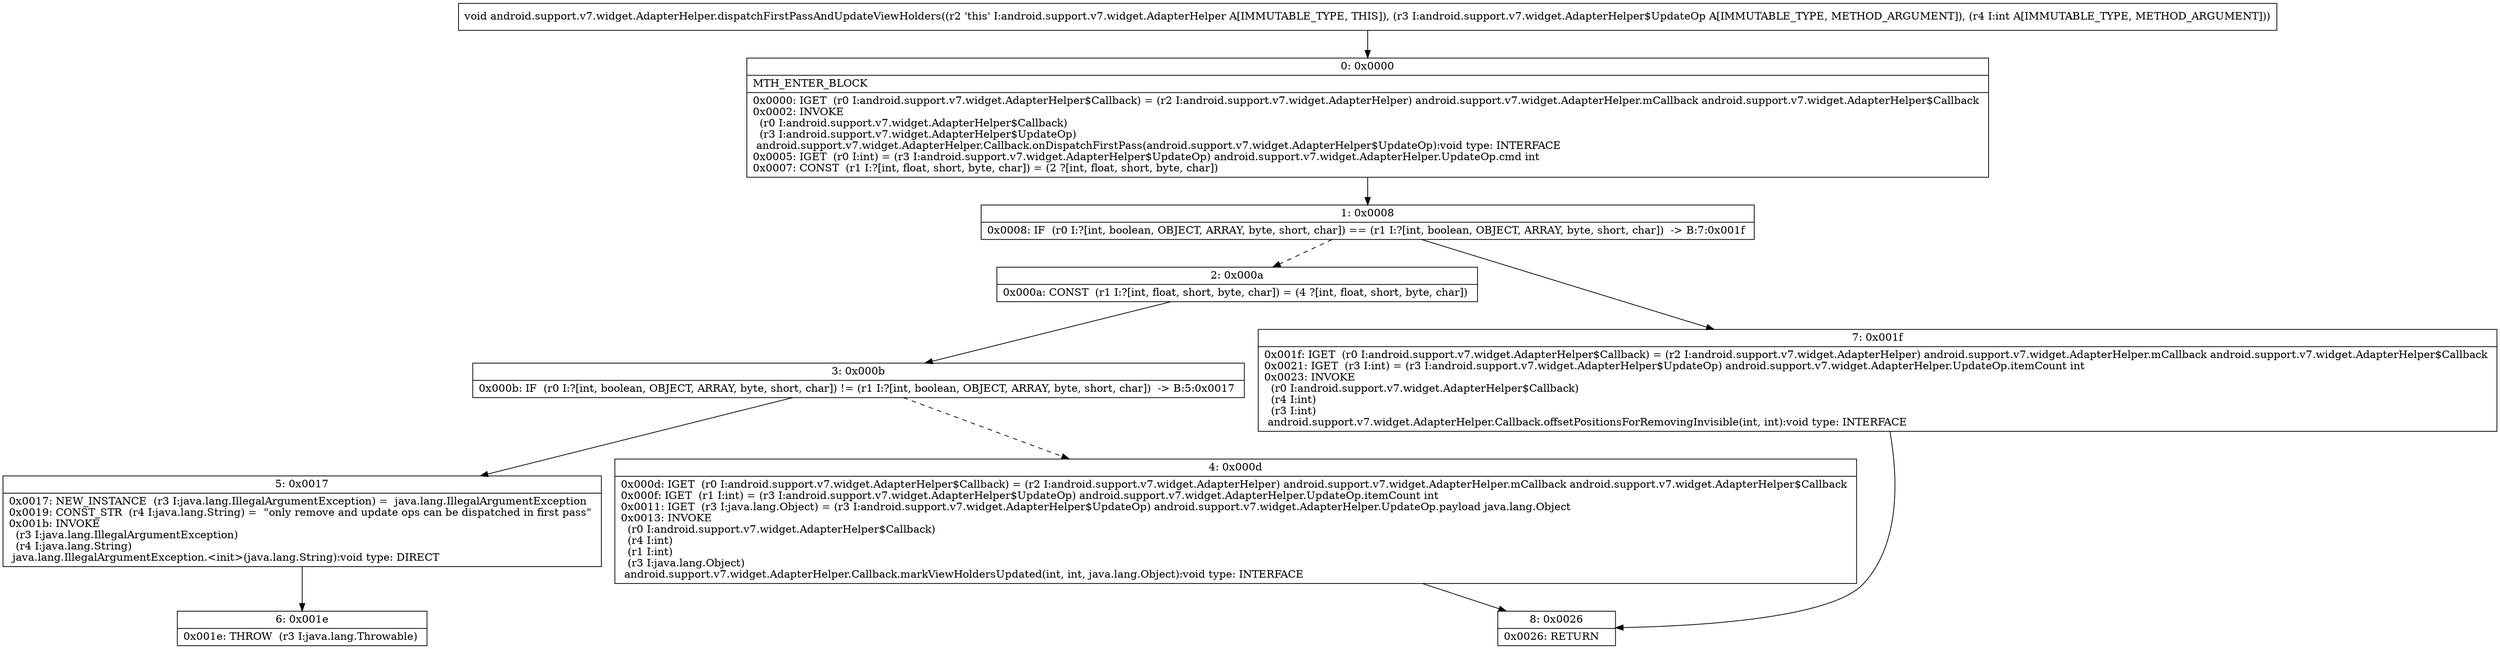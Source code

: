 digraph "CFG forandroid.support.v7.widget.AdapterHelper.dispatchFirstPassAndUpdateViewHolders(Landroid\/support\/v7\/widget\/AdapterHelper$UpdateOp;I)V" {
Node_0 [shape=record,label="{0\:\ 0x0000|MTH_ENTER_BLOCK\l|0x0000: IGET  (r0 I:android.support.v7.widget.AdapterHelper$Callback) = (r2 I:android.support.v7.widget.AdapterHelper) android.support.v7.widget.AdapterHelper.mCallback android.support.v7.widget.AdapterHelper$Callback \l0x0002: INVOKE  \l  (r0 I:android.support.v7.widget.AdapterHelper$Callback)\l  (r3 I:android.support.v7.widget.AdapterHelper$UpdateOp)\l android.support.v7.widget.AdapterHelper.Callback.onDispatchFirstPass(android.support.v7.widget.AdapterHelper$UpdateOp):void type: INTERFACE \l0x0005: IGET  (r0 I:int) = (r3 I:android.support.v7.widget.AdapterHelper$UpdateOp) android.support.v7.widget.AdapterHelper.UpdateOp.cmd int \l0x0007: CONST  (r1 I:?[int, float, short, byte, char]) = (2 ?[int, float, short, byte, char]) \l}"];
Node_1 [shape=record,label="{1\:\ 0x0008|0x0008: IF  (r0 I:?[int, boolean, OBJECT, ARRAY, byte, short, char]) == (r1 I:?[int, boolean, OBJECT, ARRAY, byte, short, char])  \-\> B:7:0x001f \l}"];
Node_2 [shape=record,label="{2\:\ 0x000a|0x000a: CONST  (r1 I:?[int, float, short, byte, char]) = (4 ?[int, float, short, byte, char]) \l}"];
Node_3 [shape=record,label="{3\:\ 0x000b|0x000b: IF  (r0 I:?[int, boolean, OBJECT, ARRAY, byte, short, char]) != (r1 I:?[int, boolean, OBJECT, ARRAY, byte, short, char])  \-\> B:5:0x0017 \l}"];
Node_4 [shape=record,label="{4\:\ 0x000d|0x000d: IGET  (r0 I:android.support.v7.widget.AdapterHelper$Callback) = (r2 I:android.support.v7.widget.AdapterHelper) android.support.v7.widget.AdapterHelper.mCallback android.support.v7.widget.AdapterHelper$Callback \l0x000f: IGET  (r1 I:int) = (r3 I:android.support.v7.widget.AdapterHelper$UpdateOp) android.support.v7.widget.AdapterHelper.UpdateOp.itemCount int \l0x0011: IGET  (r3 I:java.lang.Object) = (r3 I:android.support.v7.widget.AdapterHelper$UpdateOp) android.support.v7.widget.AdapterHelper.UpdateOp.payload java.lang.Object \l0x0013: INVOKE  \l  (r0 I:android.support.v7.widget.AdapterHelper$Callback)\l  (r4 I:int)\l  (r1 I:int)\l  (r3 I:java.lang.Object)\l android.support.v7.widget.AdapterHelper.Callback.markViewHoldersUpdated(int, int, java.lang.Object):void type: INTERFACE \l}"];
Node_5 [shape=record,label="{5\:\ 0x0017|0x0017: NEW_INSTANCE  (r3 I:java.lang.IllegalArgumentException) =  java.lang.IllegalArgumentException \l0x0019: CONST_STR  (r4 I:java.lang.String) =  \"only remove and update ops can be dispatched in first pass\" \l0x001b: INVOKE  \l  (r3 I:java.lang.IllegalArgumentException)\l  (r4 I:java.lang.String)\l java.lang.IllegalArgumentException.\<init\>(java.lang.String):void type: DIRECT \l}"];
Node_6 [shape=record,label="{6\:\ 0x001e|0x001e: THROW  (r3 I:java.lang.Throwable) \l}"];
Node_7 [shape=record,label="{7\:\ 0x001f|0x001f: IGET  (r0 I:android.support.v7.widget.AdapterHelper$Callback) = (r2 I:android.support.v7.widget.AdapterHelper) android.support.v7.widget.AdapterHelper.mCallback android.support.v7.widget.AdapterHelper$Callback \l0x0021: IGET  (r3 I:int) = (r3 I:android.support.v7.widget.AdapterHelper$UpdateOp) android.support.v7.widget.AdapterHelper.UpdateOp.itemCount int \l0x0023: INVOKE  \l  (r0 I:android.support.v7.widget.AdapterHelper$Callback)\l  (r4 I:int)\l  (r3 I:int)\l android.support.v7.widget.AdapterHelper.Callback.offsetPositionsForRemovingInvisible(int, int):void type: INTERFACE \l}"];
Node_8 [shape=record,label="{8\:\ 0x0026|0x0026: RETURN   \l}"];
MethodNode[shape=record,label="{void android.support.v7.widget.AdapterHelper.dispatchFirstPassAndUpdateViewHolders((r2 'this' I:android.support.v7.widget.AdapterHelper A[IMMUTABLE_TYPE, THIS]), (r3 I:android.support.v7.widget.AdapterHelper$UpdateOp A[IMMUTABLE_TYPE, METHOD_ARGUMENT]), (r4 I:int A[IMMUTABLE_TYPE, METHOD_ARGUMENT])) }"];
MethodNode -> Node_0;
Node_0 -> Node_1;
Node_1 -> Node_2[style=dashed];
Node_1 -> Node_7;
Node_2 -> Node_3;
Node_3 -> Node_4[style=dashed];
Node_3 -> Node_5;
Node_4 -> Node_8;
Node_5 -> Node_6;
Node_7 -> Node_8;
}

